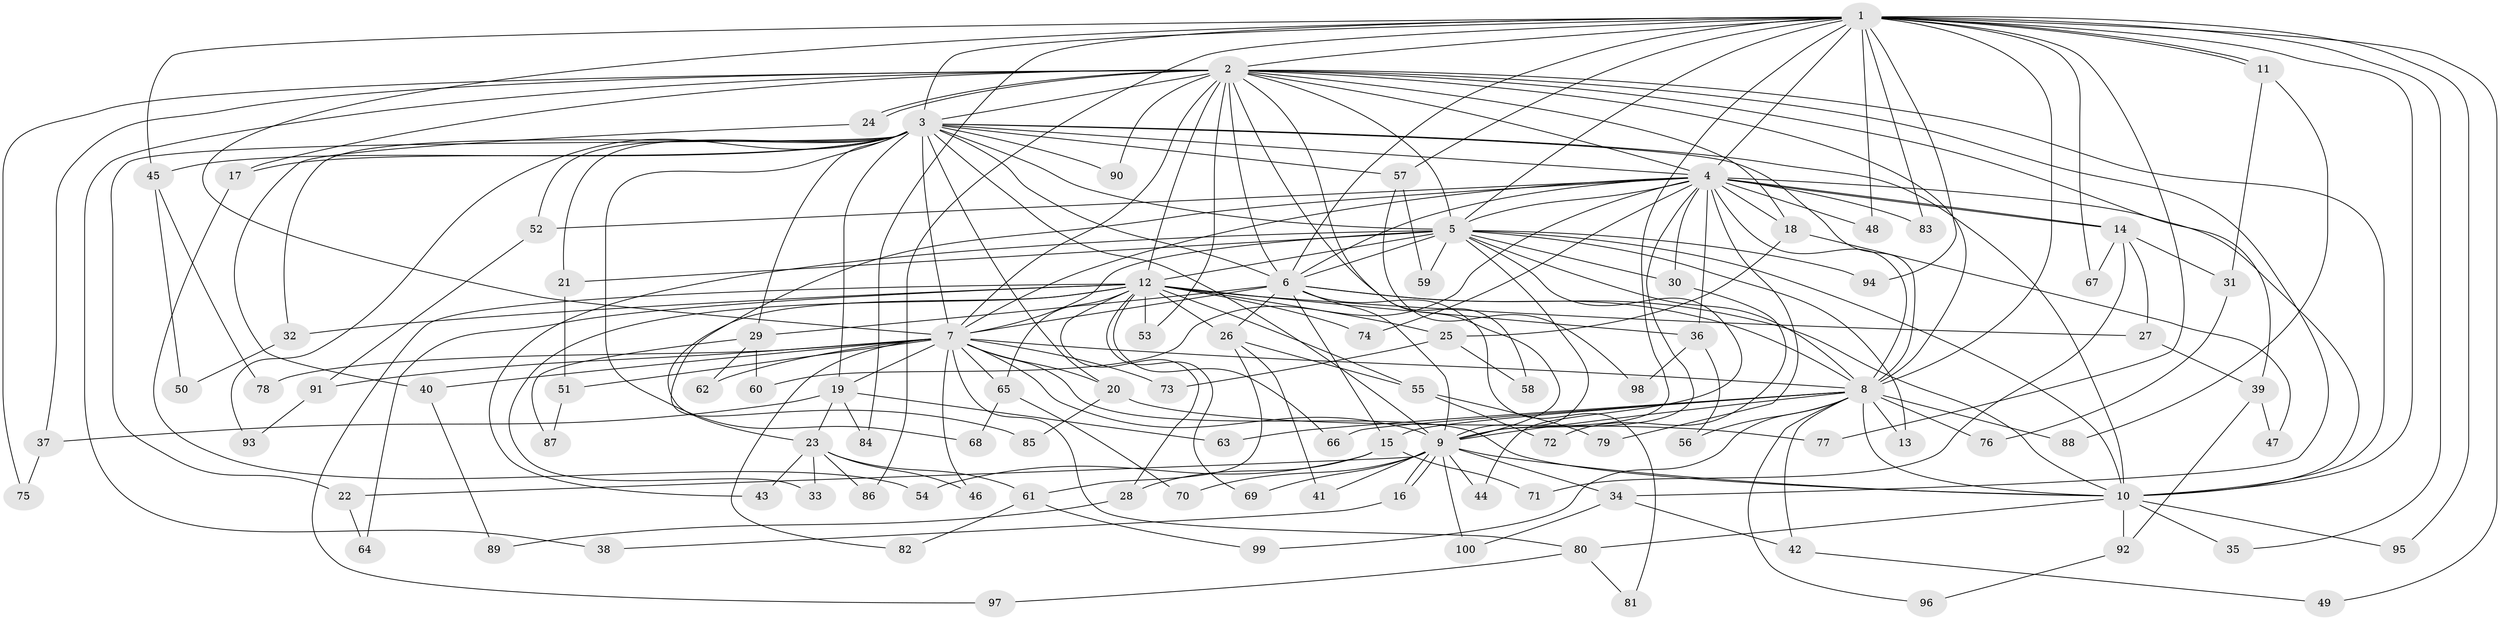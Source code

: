 // coarse degree distribution, {22: 0.013513513513513514, 35: 0.013513513513513514, 20: 0.04054054054054054, 15: 0.02702702702702703, 19: 0.013513513513513514, 17: 0.013513513513513514, 14: 0.013513513513513514, 5: 0.05405405405405406, 2: 0.4594594594594595, 6: 0.02702702702702703, 3: 0.17567567567567569, 4: 0.12162162162162163, 7: 0.013513513513513514, 1: 0.013513513513513514}
// Generated by graph-tools (version 1.1) at 2025/23/03/03/25 07:23:39]
// undirected, 100 vertices, 225 edges
graph export_dot {
graph [start="1"]
  node [color=gray90,style=filled];
  1;
  2;
  3;
  4;
  5;
  6;
  7;
  8;
  9;
  10;
  11;
  12;
  13;
  14;
  15;
  16;
  17;
  18;
  19;
  20;
  21;
  22;
  23;
  24;
  25;
  26;
  27;
  28;
  29;
  30;
  31;
  32;
  33;
  34;
  35;
  36;
  37;
  38;
  39;
  40;
  41;
  42;
  43;
  44;
  45;
  46;
  47;
  48;
  49;
  50;
  51;
  52;
  53;
  54;
  55;
  56;
  57;
  58;
  59;
  60;
  61;
  62;
  63;
  64;
  65;
  66;
  67;
  68;
  69;
  70;
  71;
  72;
  73;
  74;
  75;
  76;
  77;
  78;
  79;
  80;
  81;
  82;
  83;
  84;
  85;
  86;
  87;
  88;
  89;
  90;
  91;
  92;
  93;
  94;
  95;
  96;
  97;
  98;
  99;
  100;
  1 -- 2;
  1 -- 3;
  1 -- 4;
  1 -- 5;
  1 -- 6;
  1 -- 7;
  1 -- 8;
  1 -- 9;
  1 -- 10;
  1 -- 11;
  1 -- 11;
  1 -- 35;
  1 -- 45;
  1 -- 48;
  1 -- 49;
  1 -- 57;
  1 -- 67;
  1 -- 77;
  1 -- 83;
  1 -- 84;
  1 -- 86;
  1 -- 94;
  1 -- 95;
  2 -- 3;
  2 -- 4;
  2 -- 5;
  2 -- 6;
  2 -- 7;
  2 -- 8;
  2 -- 9;
  2 -- 10;
  2 -- 12;
  2 -- 17;
  2 -- 18;
  2 -- 24;
  2 -- 24;
  2 -- 34;
  2 -- 37;
  2 -- 38;
  2 -- 39;
  2 -- 53;
  2 -- 58;
  2 -- 75;
  2 -- 90;
  3 -- 4;
  3 -- 5;
  3 -- 6;
  3 -- 7;
  3 -- 8;
  3 -- 9;
  3 -- 10;
  3 -- 17;
  3 -- 19;
  3 -- 20;
  3 -- 21;
  3 -- 22;
  3 -- 29;
  3 -- 32;
  3 -- 45;
  3 -- 52;
  3 -- 57;
  3 -- 68;
  3 -- 90;
  3 -- 93;
  4 -- 5;
  4 -- 6;
  4 -- 7;
  4 -- 8;
  4 -- 9;
  4 -- 10;
  4 -- 14;
  4 -- 14;
  4 -- 18;
  4 -- 30;
  4 -- 36;
  4 -- 48;
  4 -- 52;
  4 -- 60;
  4 -- 74;
  4 -- 79;
  4 -- 83;
  4 -- 85;
  5 -- 6;
  5 -- 7;
  5 -- 8;
  5 -- 9;
  5 -- 10;
  5 -- 12;
  5 -- 13;
  5 -- 21;
  5 -- 30;
  5 -- 43;
  5 -- 44;
  5 -- 59;
  5 -- 94;
  6 -- 7;
  6 -- 8;
  6 -- 9;
  6 -- 10;
  6 -- 15;
  6 -- 26;
  6 -- 29;
  6 -- 81;
  7 -- 8;
  7 -- 9;
  7 -- 10;
  7 -- 19;
  7 -- 20;
  7 -- 40;
  7 -- 46;
  7 -- 51;
  7 -- 62;
  7 -- 65;
  7 -- 73;
  7 -- 78;
  7 -- 80;
  7 -- 82;
  7 -- 91;
  8 -- 9;
  8 -- 10;
  8 -- 13;
  8 -- 15;
  8 -- 42;
  8 -- 56;
  8 -- 63;
  8 -- 66;
  8 -- 76;
  8 -- 88;
  8 -- 96;
  8 -- 99;
  9 -- 10;
  9 -- 16;
  9 -- 16;
  9 -- 22;
  9 -- 34;
  9 -- 41;
  9 -- 44;
  9 -- 69;
  9 -- 70;
  9 -- 100;
  10 -- 35;
  10 -- 80;
  10 -- 92;
  10 -- 95;
  11 -- 31;
  11 -- 88;
  12 -- 23;
  12 -- 25;
  12 -- 26;
  12 -- 27;
  12 -- 28;
  12 -- 32;
  12 -- 33;
  12 -- 36;
  12 -- 53;
  12 -- 55;
  12 -- 64;
  12 -- 65;
  12 -- 66;
  12 -- 69;
  12 -- 74;
  12 -- 97;
  14 -- 27;
  14 -- 31;
  14 -- 67;
  14 -- 71;
  15 -- 28;
  15 -- 54;
  15 -- 71;
  16 -- 38;
  17 -- 54;
  18 -- 25;
  18 -- 47;
  19 -- 23;
  19 -- 37;
  19 -- 63;
  19 -- 84;
  20 -- 77;
  20 -- 85;
  21 -- 51;
  22 -- 64;
  23 -- 33;
  23 -- 43;
  23 -- 46;
  23 -- 61;
  23 -- 86;
  24 -- 40;
  25 -- 58;
  25 -- 73;
  26 -- 41;
  26 -- 55;
  26 -- 61;
  27 -- 39;
  28 -- 89;
  29 -- 60;
  29 -- 62;
  29 -- 87;
  30 -- 72;
  31 -- 76;
  32 -- 50;
  34 -- 42;
  34 -- 100;
  36 -- 56;
  36 -- 98;
  37 -- 75;
  39 -- 47;
  39 -- 92;
  40 -- 89;
  42 -- 49;
  45 -- 50;
  45 -- 78;
  51 -- 87;
  52 -- 91;
  55 -- 72;
  55 -- 79;
  57 -- 59;
  57 -- 98;
  61 -- 82;
  61 -- 99;
  65 -- 68;
  65 -- 70;
  80 -- 81;
  80 -- 97;
  91 -- 93;
  92 -- 96;
}
